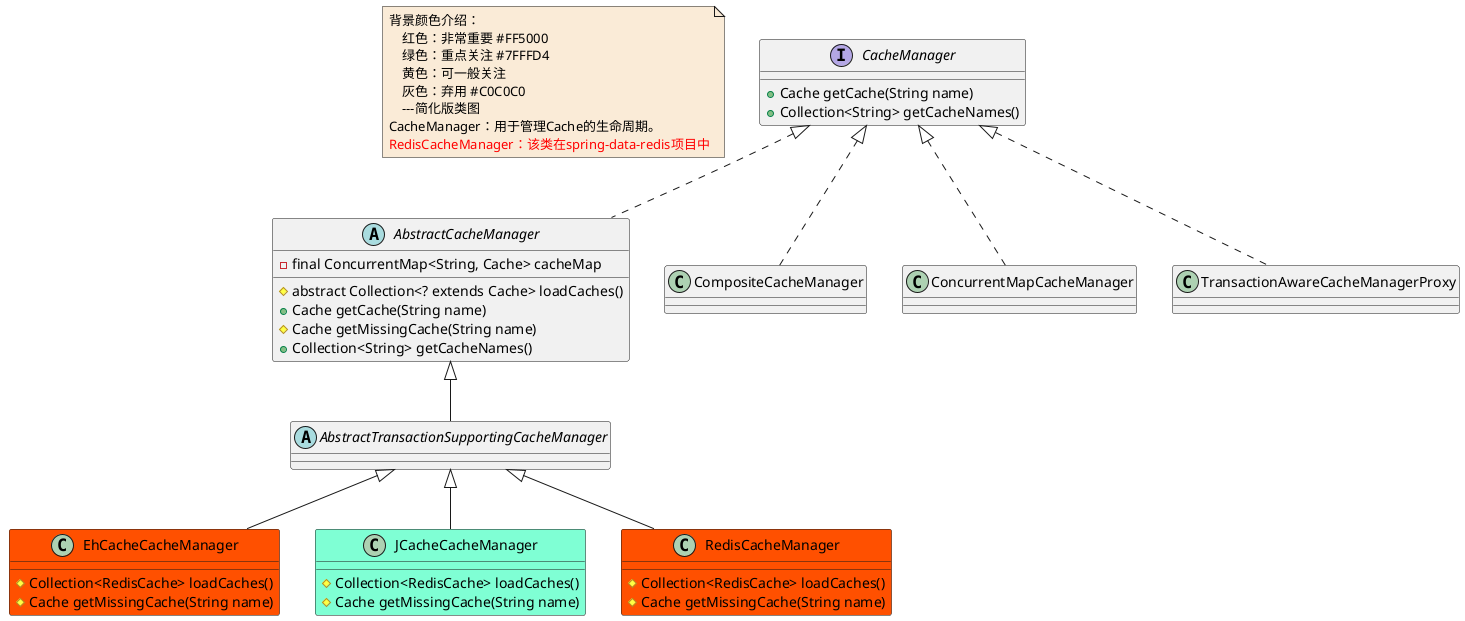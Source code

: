 @startuml

note  as N1 #FAEBD7
    背景颜色介绍：
        红色：非常重要 #FF5000
        绿色：重点关注 #7FFFD4
        黄色：可一般关注
        灰色：弃用 #C0C0C0
        ---简化版类图
    CacheManager：用于管理Cache的生命周期。
    <font color=red>RedisCacheManager：该类在spring-data-redis项目中</font>
end note


interface CacheManager
CacheManager : +Cache getCache(String name)
CacheManager : +Collection<String> getCacheNames()
abstract class AbstractCacheManager
AbstractCacheManager : -final ConcurrentMap<String, Cache> cacheMap
AbstractCacheManager : #abstract Collection<? extends Cache> loadCaches()
AbstractCacheManager : +Cache getCache(String name)
AbstractCacheManager : #Cache getMissingCache(String name)
AbstractCacheManager : +Collection<String> getCacheNames()
abstract class AbstractTransactionSupportingCacheManager
class CompositeCacheManager
class ConcurrentMapCacheManager
class EhCacheCacheManager #FF5000
EhCacheCacheManager : #Collection<RedisCache> loadCaches()
EhCacheCacheManager : #Cache getMissingCache(String name)
class JCacheCacheManager #7FFFD4
JCacheCacheManager : #Collection<RedisCache> loadCaches()
JCacheCacheManager : #Cache getMissingCache(String name)
class RedisCacheManager #FF5000
RedisCacheManager : #Collection<RedisCache> loadCaches()
RedisCacheManager : #Cache getMissingCache(String name)
class TransactionAwareCacheManagerProxy


AbstractCacheManager <|-- AbstractTransactionSupportingCacheManager


AbstractTransactionSupportingCacheManager <|-- EhCacheCacheManager
AbstractTransactionSupportingCacheManager <|-- JCacheCacheManager
AbstractTransactionSupportingCacheManager <|-- RedisCacheManager


CacheManager <|.. AbstractCacheManager
CacheManager <|.. CompositeCacheManager
CacheManager <|.. ConcurrentMapCacheManager
CacheManager <|.. TransactionAwareCacheManagerProxy



@enduml